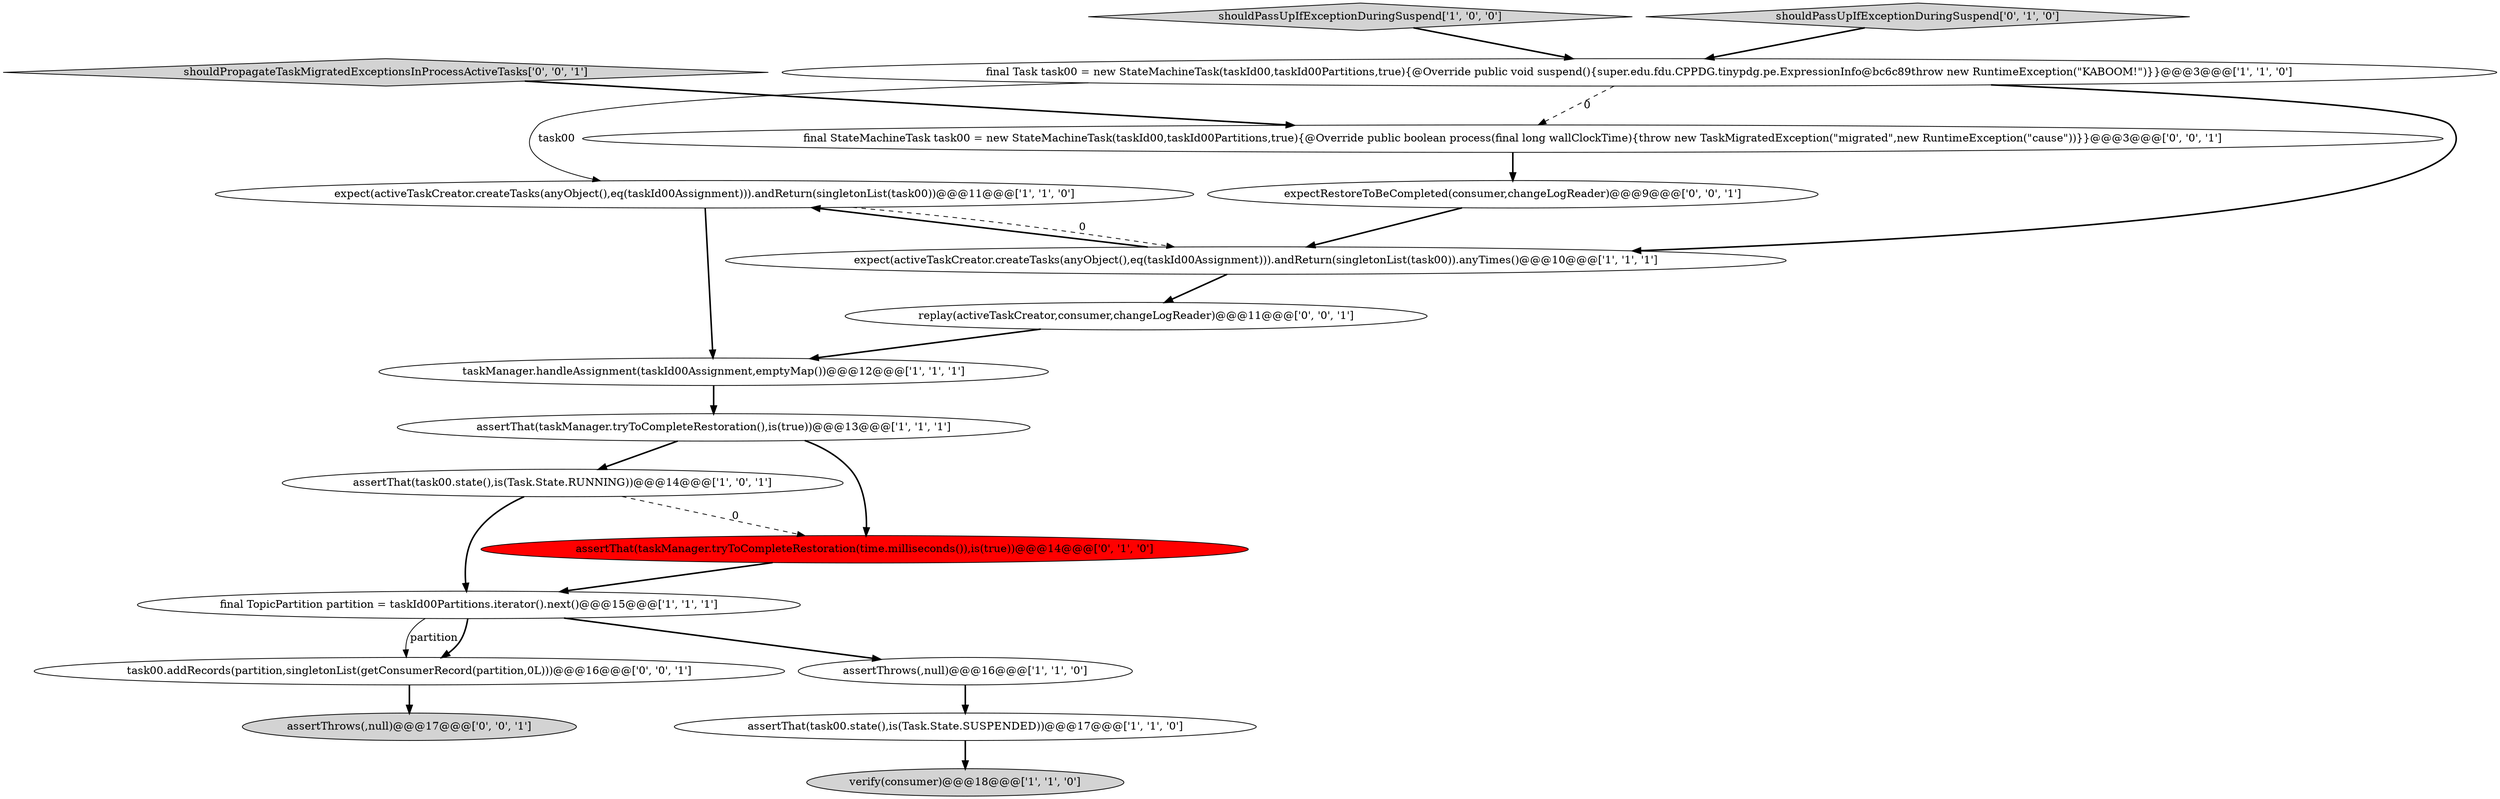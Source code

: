 digraph {
8 [style = filled, label = "shouldPassUpIfExceptionDuringSuspend['1', '0', '0']", fillcolor = lightgray, shape = diamond image = "AAA0AAABBB1BBB"];
15 [style = filled, label = "shouldPropagateTaskMigratedExceptionsInProcessActiveTasks['0', '0', '1']", fillcolor = lightgray, shape = diamond image = "AAA0AAABBB3BBB"];
5 [style = filled, label = "taskManager.handleAssignment(taskId00Assignment,emptyMap())@@@12@@@['1', '1', '1']", fillcolor = white, shape = ellipse image = "AAA0AAABBB1BBB"];
6 [style = filled, label = "final TopicPartition partition = taskId00Partitions.iterator().next()@@@15@@@['1', '1', '1']", fillcolor = white, shape = ellipse image = "AAA0AAABBB1BBB"];
7 [style = filled, label = "verify(consumer)@@@18@@@['1', '1', '0']", fillcolor = lightgray, shape = ellipse image = "AAA0AAABBB1BBB"];
9 [style = filled, label = "expect(activeTaskCreator.createTasks(anyObject(),eq(taskId00Assignment))).andReturn(singletonList(task00))@@@11@@@['1', '1', '0']", fillcolor = white, shape = ellipse image = "AAA0AAABBB1BBB"];
11 [style = filled, label = "assertThat(taskManager.tryToCompleteRestoration(time.milliseconds()),is(true))@@@14@@@['0', '1', '0']", fillcolor = red, shape = ellipse image = "AAA1AAABBB2BBB"];
13 [style = filled, label = "task00.addRecords(partition,singletonList(getConsumerRecord(partition,0L)))@@@16@@@['0', '0', '1']", fillcolor = white, shape = ellipse image = "AAA0AAABBB3BBB"];
14 [style = filled, label = "replay(activeTaskCreator,consumer,changeLogReader)@@@11@@@['0', '0', '1']", fillcolor = white, shape = ellipse image = "AAA0AAABBB3BBB"];
17 [style = filled, label = "final StateMachineTask task00 = new StateMachineTask(taskId00,taskId00Partitions,true){@Override public boolean process(final long wallClockTime){throw new TaskMigratedException(\"migrated\",new RuntimeException(\"cause\"))}}@@@3@@@['0', '0', '1']", fillcolor = white, shape = ellipse image = "AAA0AAABBB3BBB"];
12 [style = filled, label = "shouldPassUpIfExceptionDuringSuspend['0', '1', '0']", fillcolor = lightgray, shape = diamond image = "AAA0AAABBB2BBB"];
1 [style = filled, label = "assertThat(task00.state(),is(Task.State.RUNNING))@@@14@@@['1', '0', '1']", fillcolor = white, shape = ellipse image = "AAA0AAABBB1BBB"];
18 [style = filled, label = "expectRestoreToBeCompleted(consumer,changeLogReader)@@@9@@@['0', '0', '1']", fillcolor = white, shape = ellipse image = "AAA0AAABBB3BBB"];
10 [style = filled, label = "assertThrows(,null)@@@16@@@['1', '1', '0']", fillcolor = white, shape = ellipse image = "AAA0AAABBB1BBB"];
0 [style = filled, label = "assertThat(taskManager.tryToCompleteRestoration(),is(true))@@@13@@@['1', '1', '1']", fillcolor = white, shape = ellipse image = "AAA0AAABBB1BBB"];
2 [style = filled, label = "final Task task00 = new StateMachineTask(taskId00,taskId00Partitions,true){@Override public void suspend(){super.edu.fdu.CPPDG.tinypdg.pe.ExpressionInfo@bc6c89throw new RuntimeException(\"KABOOM!\")}}@@@3@@@['1', '1', '0']", fillcolor = white, shape = ellipse image = "AAA0AAABBB1BBB"];
16 [style = filled, label = "assertThrows(,null)@@@17@@@['0', '0', '1']", fillcolor = lightgray, shape = ellipse image = "AAA0AAABBB3BBB"];
3 [style = filled, label = "assertThat(task00.state(),is(Task.State.SUSPENDED))@@@17@@@['1', '1', '0']", fillcolor = white, shape = ellipse image = "AAA0AAABBB1BBB"];
4 [style = filled, label = "expect(activeTaskCreator.createTasks(anyObject(),eq(taskId00Assignment))).andReturn(singletonList(task00)).anyTimes()@@@10@@@['1', '1', '1']", fillcolor = white, shape = ellipse image = "AAA0AAABBB1BBB"];
4->9 [style = bold, label=""];
4->14 [style = bold, label=""];
9->4 [style = dashed, label="0"];
11->6 [style = bold, label=""];
0->11 [style = bold, label=""];
10->3 [style = bold, label=""];
2->17 [style = dashed, label="0"];
2->4 [style = bold, label=""];
13->16 [style = bold, label=""];
12->2 [style = bold, label=""];
15->17 [style = bold, label=""];
1->6 [style = bold, label=""];
18->4 [style = bold, label=""];
5->0 [style = bold, label=""];
3->7 [style = bold, label=""];
8->2 [style = bold, label=""];
2->9 [style = solid, label="task00"];
6->13 [style = solid, label="partition"];
1->11 [style = dashed, label="0"];
0->1 [style = bold, label=""];
6->10 [style = bold, label=""];
6->13 [style = bold, label=""];
9->5 [style = bold, label=""];
17->18 [style = bold, label=""];
14->5 [style = bold, label=""];
}
